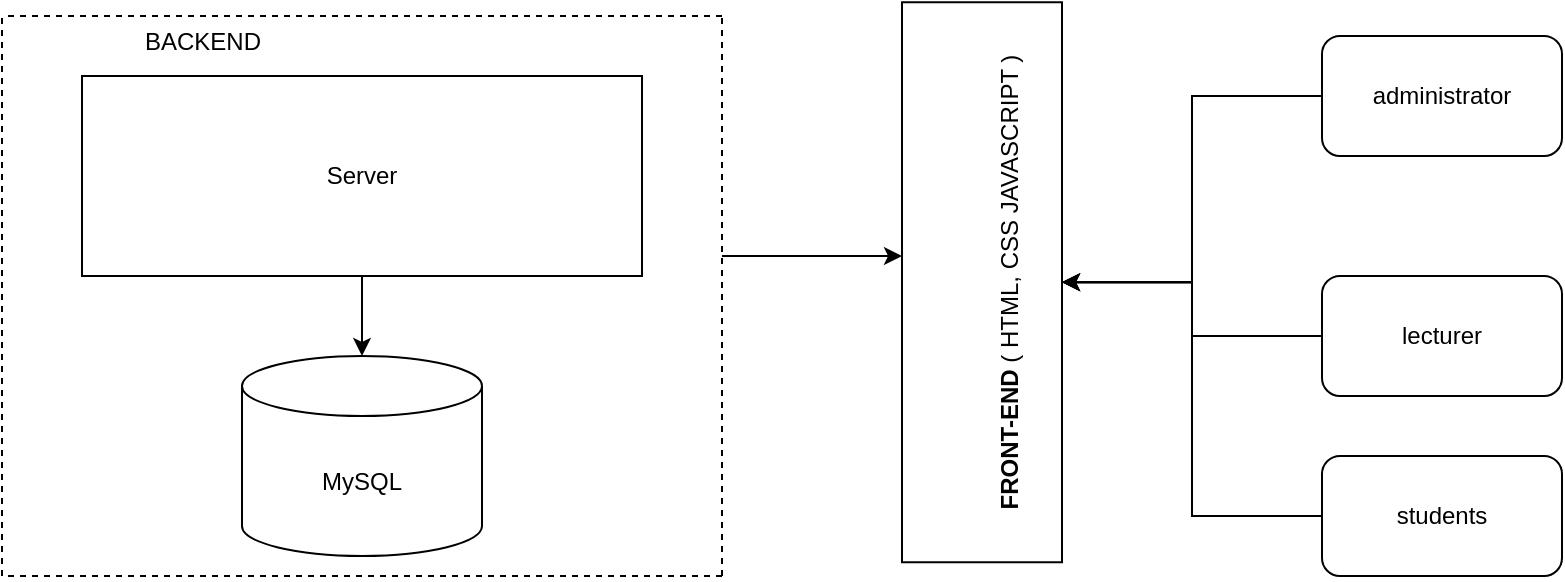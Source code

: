 <mxfile version="24.5.1" type="device">
  <diagram name="Page-1" id="fhGyLWUWhOvPLrZiTCpA">
    <mxGraphModel dx="1099" dy="811" grid="1" gridSize="10" guides="1" tooltips="1" connect="1" arrows="1" fold="1" page="1" pageScale="1" pageWidth="1654" pageHeight="1169" math="0" shadow="0">
      <root>
        <mxCell id="0" />
        <mxCell id="1" parent="0" />
        <mxCell id="QQahKGKS-3yVr6Iyx1vF-1" value="" style="endArrow=none;dashed=1;html=1;rounded=0;" parent="1" edge="1">
          <mxGeometry width="50" height="50" relative="1" as="geometry">
            <mxPoint x="120" y="520" as="sourcePoint" />
            <mxPoint x="120" y="240" as="targetPoint" />
          </mxGeometry>
        </mxCell>
        <mxCell id="QQahKGKS-3yVr6Iyx1vF-2" value="" style="endArrow=none;dashed=1;html=1;rounded=0;" parent="1" edge="1">
          <mxGeometry width="50" height="50" relative="1" as="geometry">
            <mxPoint x="480" y="520" as="sourcePoint" />
            <mxPoint x="480" y="240" as="targetPoint" />
          </mxGeometry>
        </mxCell>
        <mxCell id="QQahKGKS-3yVr6Iyx1vF-3" value="" style="endArrow=none;dashed=1;html=1;rounded=0;" parent="1" edge="1">
          <mxGeometry width="50" height="50" relative="1" as="geometry">
            <mxPoint x="480" y="240" as="sourcePoint" />
            <mxPoint x="120" y="240" as="targetPoint" />
          </mxGeometry>
        </mxCell>
        <mxCell id="QQahKGKS-3yVr6Iyx1vF-4" value="" style="endArrow=none;dashed=1;html=1;rounded=0;" parent="1" edge="1">
          <mxGeometry width="50" height="50" relative="1" as="geometry">
            <mxPoint x="480" y="520" as="sourcePoint" />
            <mxPoint x="120" y="520" as="targetPoint" />
          </mxGeometry>
        </mxCell>
        <mxCell id="QQahKGKS-3yVr6Iyx1vF-8" value="" style="edgeStyle=orthogonalEdgeStyle;rounded=0;orthogonalLoop=1;jettySize=auto;html=1;" parent="1" source="QQahKGKS-3yVr6Iyx1vF-6" target="QQahKGKS-3yVr6Iyx1vF-7" edge="1">
          <mxGeometry relative="1" as="geometry" />
        </mxCell>
        <mxCell id="QQahKGKS-3yVr6Iyx1vF-6" value="Server" style="rounded=0;whiteSpace=wrap;html=1;" parent="1" vertex="1">
          <mxGeometry x="160" y="270" width="280" height="100" as="geometry" />
        </mxCell>
        <mxCell id="QQahKGKS-3yVr6Iyx1vF-7" value="MySQL" style="shape=cylinder3;whiteSpace=wrap;html=1;boundedLbl=1;backgroundOutline=1;size=15;" parent="1" vertex="1">
          <mxGeometry x="240" y="410" width="120" height="100" as="geometry" />
        </mxCell>
        <mxCell id="QQahKGKS-3yVr6Iyx1vF-9" value="" style="endArrow=classic;html=1;rounded=0;" parent="1" edge="1">
          <mxGeometry width="50" height="50" relative="1" as="geometry">
            <mxPoint x="480" y="360" as="sourcePoint" />
            <mxPoint x="570" y="360" as="targetPoint" />
          </mxGeometry>
        </mxCell>
        <mxCell id="QQahKGKS-3yVr6Iyx1vF-10" value="" style="rounded=0;whiteSpace=wrap;html=1;" parent="1" vertex="1">
          <mxGeometry x="570" y="233.13" width="80" height="280" as="geometry" />
        </mxCell>
        <mxCell id="QQahKGKS-3yVr6Iyx1vF-11" value="&lt;b&gt;FRONT-END &lt;/b&gt;( HTML, CSS JAVASCRIPT )" style="text;html=1;align=center;verticalAlign=middle;whiteSpace=wrap;rounded=0;rotation=-90;" parent="1" vertex="1">
          <mxGeometry x="500" y="345.63" width="248.75" height="55" as="geometry" />
        </mxCell>
        <mxCell id="QQahKGKS-3yVr6Iyx1vF-16" value="" style="edgeStyle=orthogonalEdgeStyle;rounded=0;orthogonalLoop=1;jettySize=auto;html=1;" parent="1" source="QQahKGKS-3yVr6Iyx1vF-12" target="QQahKGKS-3yVr6Iyx1vF-10" edge="1">
          <mxGeometry relative="1" as="geometry" />
        </mxCell>
        <mxCell id="QQahKGKS-3yVr6Iyx1vF-12" value="administrator" style="rounded=1;whiteSpace=wrap;html=1;" parent="1" vertex="1">
          <mxGeometry x="780" y="250" width="120" height="60" as="geometry" />
        </mxCell>
        <mxCell id="QQahKGKS-3yVr6Iyx1vF-17" value="" style="edgeStyle=orthogonalEdgeStyle;rounded=0;orthogonalLoop=1;jettySize=auto;html=1;" parent="1" source="QQahKGKS-3yVr6Iyx1vF-13" target="QQahKGKS-3yVr6Iyx1vF-10" edge="1">
          <mxGeometry relative="1" as="geometry" />
        </mxCell>
        <mxCell id="QQahKGKS-3yVr6Iyx1vF-13" value="lecturer" style="rounded=1;whiteSpace=wrap;html=1;" parent="1" vertex="1">
          <mxGeometry x="780" y="370" width="120" height="60" as="geometry" />
        </mxCell>
        <mxCell id="QQahKGKS-3yVr6Iyx1vF-18" value="" style="edgeStyle=orthogonalEdgeStyle;rounded=0;orthogonalLoop=1;jettySize=auto;html=1;" parent="1" source="QQahKGKS-3yVr6Iyx1vF-14" target="QQahKGKS-3yVr6Iyx1vF-10" edge="1">
          <mxGeometry relative="1" as="geometry" />
        </mxCell>
        <mxCell id="QQahKGKS-3yVr6Iyx1vF-14" value="students" style="rounded=1;whiteSpace=wrap;html=1;" parent="1" vertex="1">
          <mxGeometry x="780" y="460" width="120" height="60" as="geometry" />
        </mxCell>
        <mxCell id="tvO8wZvU2qR8HdGNbRoV-1" value="BACKEND" style="text;html=1;align=center;verticalAlign=middle;resizable=0;points=[];autosize=1;strokeColor=none;fillColor=none;" vertex="1" parent="1">
          <mxGeometry x="180" y="238" width="80" height="30" as="geometry" />
        </mxCell>
      </root>
    </mxGraphModel>
  </diagram>
</mxfile>
